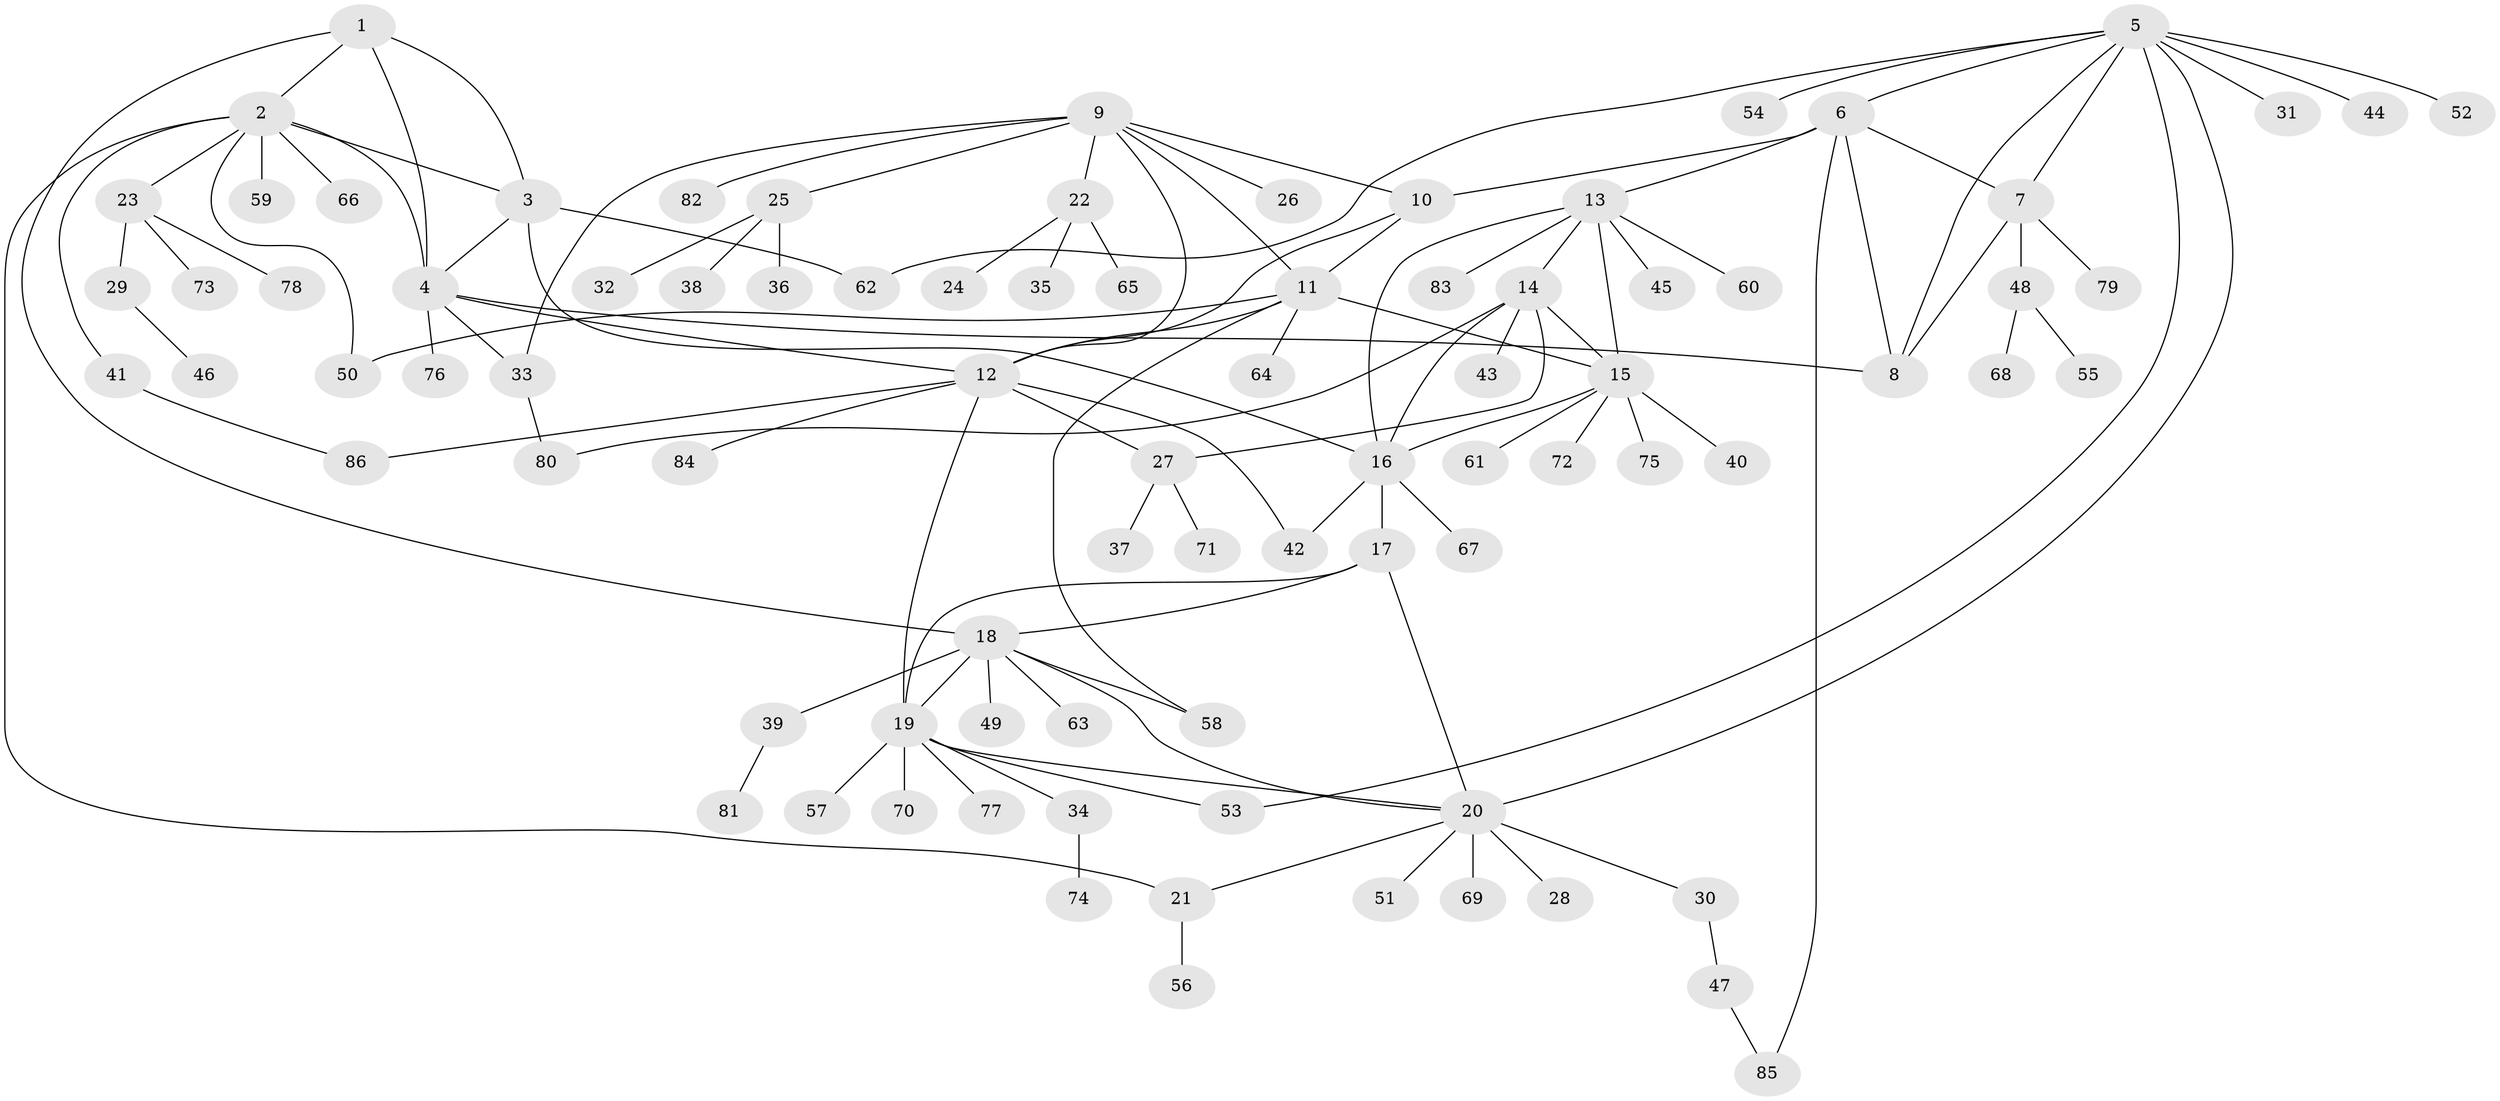 // Generated by graph-tools (version 1.1) at 2025/50/03/09/25 03:50:35]
// undirected, 86 vertices, 117 edges
graph export_dot {
graph [start="1"]
  node [color=gray90,style=filled];
  1;
  2;
  3;
  4;
  5;
  6;
  7;
  8;
  9;
  10;
  11;
  12;
  13;
  14;
  15;
  16;
  17;
  18;
  19;
  20;
  21;
  22;
  23;
  24;
  25;
  26;
  27;
  28;
  29;
  30;
  31;
  32;
  33;
  34;
  35;
  36;
  37;
  38;
  39;
  40;
  41;
  42;
  43;
  44;
  45;
  46;
  47;
  48;
  49;
  50;
  51;
  52;
  53;
  54;
  55;
  56;
  57;
  58;
  59;
  60;
  61;
  62;
  63;
  64;
  65;
  66;
  67;
  68;
  69;
  70;
  71;
  72;
  73;
  74;
  75;
  76;
  77;
  78;
  79;
  80;
  81;
  82;
  83;
  84;
  85;
  86;
  1 -- 2;
  1 -- 3;
  1 -- 4;
  1 -- 18;
  2 -- 3;
  2 -- 4;
  2 -- 21;
  2 -- 23;
  2 -- 41;
  2 -- 50;
  2 -- 59;
  2 -- 66;
  3 -- 4;
  3 -- 16;
  3 -- 62;
  4 -- 8;
  4 -- 12;
  4 -- 33;
  4 -- 76;
  5 -- 6;
  5 -- 7;
  5 -- 8;
  5 -- 20;
  5 -- 31;
  5 -- 44;
  5 -- 52;
  5 -- 53;
  5 -- 54;
  5 -- 62;
  6 -- 7;
  6 -- 8;
  6 -- 10;
  6 -- 13;
  6 -- 85;
  7 -- 8;
  7 -- 48;
  7 -- 79;
  9 -- 10;
  9 -- 11;
  9 -- 12;
  9 -- 22;
  9 -- 25;
  9 -- 26;
  9 -- 33;
  9 -- 82;
  10 -- 11;
  10 -- 12;
  11 -- 12;
  11 -- 15;
  11 -- 50;
  11 -- 58;
  11 -- 64;
  12 -- 19;
  12 -- 27;
  12 -- 42;
  12 -- 84;
  12 -- 86;
  13 -- 14;
  13 -- 15;
  13 -- 16;
  13 -- 45;
  13 -- 60;
  13 -- 83;
  14 -- 15;
  14 -- 16;
  14 -- 27;
  14 -- 43;
  14 -- 80;
  15 -- 16;
  15 -- 40;
  15 -- 61;
  15 -- 72;
  15 -- 75;
  16 -- 17;
  16 -- 42;
  16 -- 67;
  17 -- 18;
  17 -- 19;
  17 -- 20;
  18 -- 19;
  18 -- 20;
  18 -- 39;
  18 -- 49;
  18 -- 58;
  18 -- 63;
  19 -- 20;
  19 -- 34;
  19 -- 53;
  19 -- 57;
  19 -- 70;
  19 -- 77;
  20 -- 21;
  20 -- 28;
  20 -- 30;
  20 -- 51;
  20 -- 69;
  21 -- 56;
  22 -- 24;
  22 -- 35;
  22 -- 65;
  23 -- 29;
  23 -- 73;
  23 -- 78;
  25 -- 32;
  25 -- 36;
  25 -- 38;
  27 -- 37;
  27 -- 71;
  29 -- 46;
  30 -- 47;
  33 -- 80;
  34 -- 74;
  39 -- 81;
  41 -- 86;
  47 -- 85;
  48 -- 55;
  48 -- 68;
}
